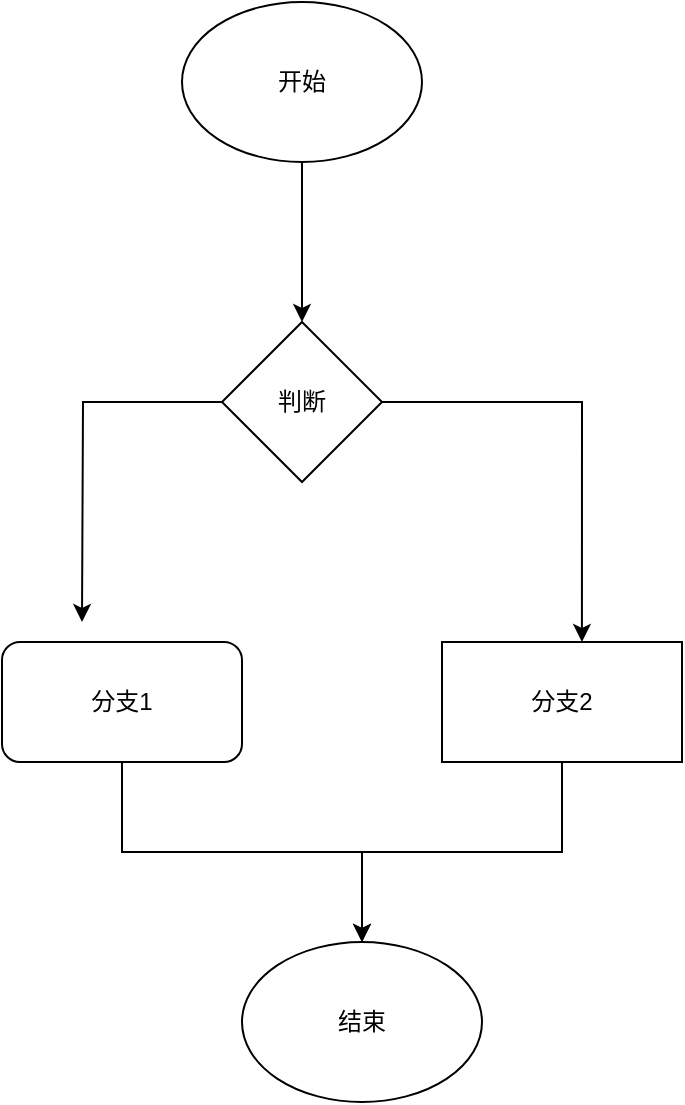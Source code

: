 <mxfile version="20.3.0" type="device"><diagram id="EBJIujWUAd2XIjHjSDtH" name="第 1 页"><mxGraphModel dx="1038" dy="641" grid="1" gridSize="10" guides="1" tooltips="1" connect="1" arrows="1" fold="1" page="1" pageScale="1" pageWidth="827" pageHeight="1169" math="0" shadow="0"><root><mxCell id="0"/><mxCell id="1" parent="0"/><mxCell id="eXfPZUsnzT_mDjt0gx-7-8" style="edgeStyle=orthogonalEdgeStyle;rounded=0;orthogonalLoop=1;jettySize=auto;html=1;entryX=0.583;entryY=0;entryDx=0;entryDy=0;entryPerimeter=0;" edge="1" parent="1" source="eXfPZUsnzT_mDjt0gx-7-1" target="eXfPZUsnzT_mDjt0gx-7-4"><mxGeometry relative="1" as="geometry"/></mxCell><mxCell id="eXfPZUsnzT_mDjt0gx-7-9" style="edgeStyle=orthogonalEdgeStyle;rounded=0;orthogonalLoop=1;jettySize=auto;html=1;" edge="1" parent="1" source="eXfPZUsnzT_mDjt0gx-7-1"><mxGeometry relative="1" as="geometry"><mxPoint x="280" y="360" as="targetPoint"/></mxGeometry></mxCell><mxCell id="eXfPZUsnzT_mDjt0gx-7-1" value="判断" style="rhombus;whiteSpace=wrap;html=1;" vertex="1" parent="1"><mxGeometry x="350" y="210" width="80" height="80" as="geometry"/></mxCell><mxCell id="eXfPZUsnzT_mDjt0gx-7-7" style="edgeStyle=orthogonalEdgeStyle;rounded=0;orthogonalLoop=1;jettySize=auto;html=1;entryX=0.5;entryY=0;entryDx=0;entryDy=0;" edge="1" parent="1" source="eXfPZUsnzT_mDjt0gx-7-3" target="eXfPZUsnzT_mDjt0gx-7-1"><mxGeometry relative="1" as="geometry"/></mxCell><mxCell id="eXfPZUsnzT_mDjt0gx-7-3" value="开始" style="ellipse;whiteSpace=wrap;html=1;" vertex="1" parent="1"><mxGeometry x="330" y="50" width="120" height="80" as="geometry"/></mxCell><mxCell id="eXfPZUsnzT_mDjt0gx-7-11" style="edgeStyle=orthogonalEdgeStyle;rounded=0;orthogonalLoop=1;jettySize=auto;html=1;entryX=0.5;entryY=0;entryDx=0;entryDy=0;" edge="1" parent="1" source="eXfPZUsnzT_mDjt0gx-7-4" target="eXfPZUsnzT_mDjt0gx-7-6"><mxGeometry relative="1" as="geometry"/></mxCell><mxCell id="eXfPZUsnzT_mDjt0gx-7-4" value="分支2" style="rounded=0;whiteSpace=wrap;html=1;" vertex="1" parent="1"><mxGeometry x="460" y="370" width="120" height="60" as="geometry"/></mxCell><mxCell id="eXfPZUsnzT_mDjt0gx-7-10" style="edgeStyle=orthogonalEdgeStyle;rounded=0;orthogonalLoop=1;jettySize=auto;html=1;entryX=0.5;entryY=0;entryDx=0;entryDy=0;" edge="1" parent="1" source="eXfPZUsnzT_mDjt0gx-7-5" target="eXfPZUsnzT_mDjt0gx-7-6"><mxGeometry relative="1" as="geometry"/></mxCell><mxCell id="eXfPZUsnzT_mDjt0gx-7-5" value="分支1" style="rounded=1;whiteSpace=wrap;html=1;" vertex="1" parent="1"><mxGeometry x="240" y="370" width="120" height="60" as="geometry"/></mxCell><mxCell id="eXfPZUsnzT_mDjt0gx-7-6" value="结束" style="ellipse;whiteSpace=wrap;html=1;" vertex="1" parent="1"><mxGeometry x="360" y="520" width="120" height="80" as="geometry"/></mxCell></root></mxGraphModel></diagram></mxfile>